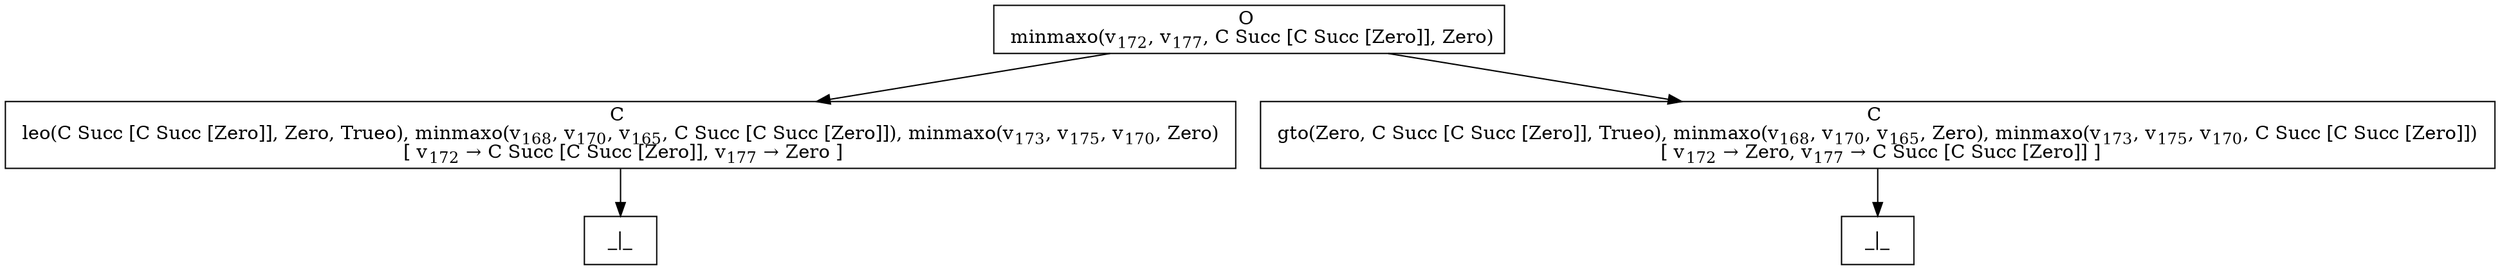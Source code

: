 digraph {
    graph [rankdir=TB
          ,bgcolor=transparent];
    node [shape=box
         ,fillcolor=white
         ,style=filled];
    0 [label=<O <BR/> minmaxo(v<SUB>172</SUB>, v<SUB>177</SUB>, C Succ [C Succ [Zero]], Zero)>];
    1 [label=<C <BR/> leo(C Succ [C Succ [Zero]], Zero, Trueo), minmaxo(v<SUB>168</SUB>, v<SUB>170</SUB>, v<SUB>165</SUB>, C Succ [C Succ [Zero]]), minmaxo(v<SUB>173</SUB>, v<SUB>175</SUB>, v<SUB>170</SUB>, Zero) <BR/>  [ v<SUB>172</SUB> &rarr; C Succ [C Succ [Zero]], v<SUB>177</SUB> &rarr; Zero ] >];
    2 [label=<C <BR/> gto(Zero, C Succ [C Succ [Zero]], Trueo), minmaxo(v<SUB>168</SUB>, v<SUB>170</SUB>, v<SUB>165</SUB>, Zero), minmaxo(v<SUB>173</SUB>, v<SUB>175</SUB>, v<SUB>170</SUB>, C Succ [C Succ [Zero]]) <BR/>  [ v<SUB>172</SUB> &rarr; Zero, v<SUB>177</SUB> &rarr; C Succ [C Succ [Zero]] ] >];
    3 [label=<_|_>];
    4 [label=<_|_>];
    0 -> 1 [label=""];
    0 -> 2 [label=""];
    1 -> 3 [label=""];
    2 -> 4 [label=""];
}